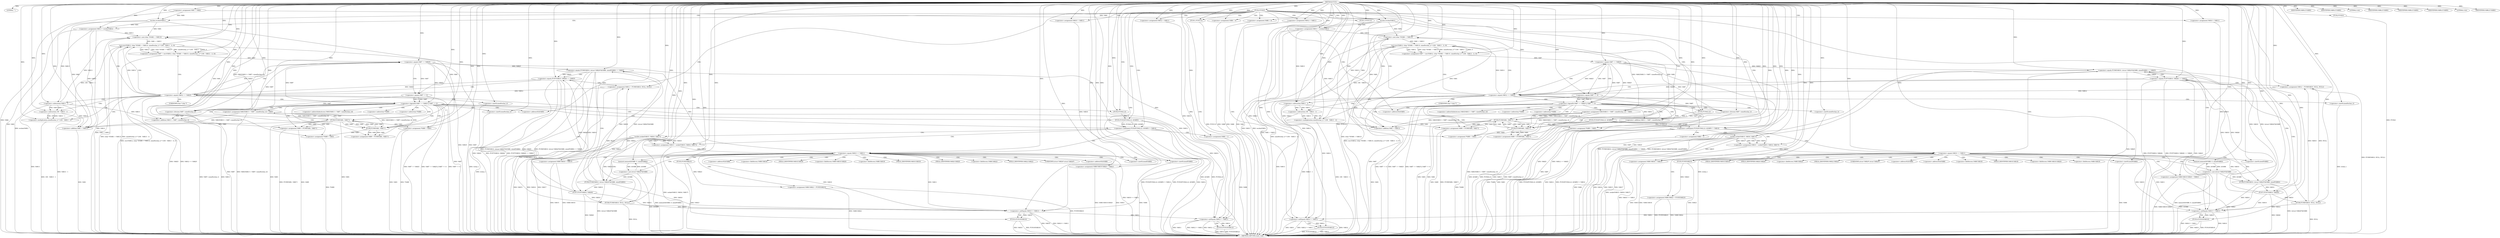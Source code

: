 digraph FUN1 {  
"1000100" [label = "(METHOD,FUN1)" ]
"1000493" [label = "(METHOD_RETURN,static void)" ]
"1000103" [label = "(LITERAL,\"\",)" ]
"1000104" [label = "(<operator>.assignment,VAR1 = VAR2)" ]
"1000108" [label = "(FUN2,FUN2())" ]
"1000113" [label = "(<operator>.assignment,VAR6 = 0)" ]
"1000120" [label = "(<operator>.assignment,VAR10 = VAR11)" ]
"1000124" [label = "(<operator>.assignment,VAR12 = VAR11)" ]
"1000128" [label = "(<operator>.assignment,VAR13 = wcslen(VAR1))" ]
"1000130" [label = "(wcslen,wcslen(VAR1))" ]
"1000135" [label = "(<operator>.notEquals,FUN3(FUN4(2,2), &VAR5) != VAR14)" ]
"1000136" [label = "(FUN3,FUN3(FUN4(2,2), &VAR5))" ]
"1000137" [label = "(FUN4,FUN4(2,2))" ]
"1000145" [label = "(<operator>.assignment,VAR6 = 1)" ]
"1000148" [label = "(<operator>.assignment,VAR10 = socket(VAR15, VAR16, VAR17))" ]
"1000150" [label = "(socket,socket(VAR15, VAR16, VAR17))" ]
"1000155" [label = "(<operator>.equals,VAR10 == VAR11)" ]
"1000160" [label = "(memset,memset(&VAR8, 0, sizeof(VAR8)))" ]
"1000164" [label = "(<operator>.sizeOf,sizeof(VAR8))" ]
"1000166" [label = "(<operator>.assignment,VAR8.VAR18 = VAR15)" ]
"1000171" [label = "(<operator>.assignment,VAR8.VAR19.VAR20 = VAR21)" ]
"1000178" [label = "(<operator>.assignment,VAR8.VAR22 = FUN5(VAR23))" ]
"1000182" [label = "(FUN5,FUN5(VAR23))" ]
"1000185" [label = "(<operator>.equals,FUN6(VAR10, (struct VAR24*)&VAR8, sizeof(VAR8)) == VAR25)" ]
"1000186" [label = "(FUN6,FUN6(VAR10, (struct VAR24*)&VAR8, sizeof(VAR8)))" ]
"1000188" [label = "(<operator>.cast,(struct VAR24*)&VAR8)" ]
"1000192" [label = "(<operator>.sizeOf,sizeof(VAR8))" ]
"1000198" [label = "(<operator>.equals,FUN7(VAR10, VAR26) == VAR25)" ]
"1000199" [label = "(FUN7,FUN7(VAR10, VAR26))" ]
"1000205" [label = "(<operator>.assignment,VAR12 = FUN8(VAR10, NULL, NULL))" ]
"1000207" [label = "(FUN8,FUN8(VAR10, NULL, NULL))" ]
"1000212" [label = "(<operator>.equals,VAR12 == VAR25)" ]
"1000217" [label = "(<operator>.assignment,VAR7 = recv(VAR12, (char *)(VAR1 + VAR13), sizeof(wchar_t) * (100 - VAR13 - 1), 0))" ]
"1000219" [label = "(recv,recv(VAR12, (char *)(VAR1 + VAR13), sizeof(wchar_t) * (100 - VAR13 - 1), 0))" ]
"1000221" [label = "(<operator>.cast,(char *)(VAR1 + VAR13))" ]
"1000223" [label = "(<operator>.addition,VAR1 + VAR13)" ]
"1000226" [label = "(<operator>.multiplication,sizeof(wchar_t) * (100 - VAR13 - 1))" ]
"1000227" [label = "(<operator>.sizeOf,sizeof(wchar_t))" ]
"1000229" [label = "(<operator>.subtraction,100 - VAR13 - 1)" ]
"1000231" [label = "(<operator>.subtraction,VAR13 - 1)" ]
"1000236" [label = "(<operator>.logicalOr,VAR7 == VAR25 || VAR7 == 0)" ]
"1000237" [label = "(<operator>.equals,VAR7 == VAR25)" ]
"1000240" [label = "(<operator>.equals,VAR7 == 0)" ]
"1000245" [label = "(<operator>.assignment,VAR1[VAR13 + VAR7 / sizeof(wchar_t)] = VAR3)" ]
"1000248" [label = "(<operator>.addition,VAR13 + VAR7 / sizeof(wchar_t))" ]
"1000250" [label = "(<operator>.division,VAR7 / sizeof(wchar_t))" ]
"1000252" [label = "(<operator>.sizeOf,sizeof(wchar_t))" ]
"1000255" [label = "(<operator>.assignment,VAR9 = FUN9(VAR1, VAR3''))" ]
"1000257" [label = "(FUN9,FUN9(VAR1, VAR3''))" ]
"1000261" [label = "(IDENTIFIER,VAR9,if (VAR9))" ]
"1000263" [label = "(<operator>.assignment,*VAR9 = VAR3)" ]
"1000267" [label = "(<operator>.assignment,VAR9 = FUN9(VAR1, VAR3''))" ]
"1000269" [label = "(FUN9,FUN9(VAR1, VAR3''))" ]
"1000273" [label = "(IDENTIFIER,VAR9,if (VAR9))" ]
"1000275" [label = "(<operator>.assignment,*VAR9 = VAR3)" ]
"1000279" [label = "(LITERAL,0,do)" ]
"1000281" [label = "(<operator>.notEquals,VAR10 != VAR11)" ]
"1000285" [label = "(FUN10,FUN10(VAR10))" ]
"1000288" [label = "(<operator>.notEquals,VAR12 != VAR11)" ]
"1000292" [label = "(FUN10,FUN10(VAR12))" ]
"1000295" [label = "(IDENTIFIER,VAR6,if (VAR6))" ]
"1000297" [label = "(FUN11,FUN11())" ]
"1000303" [label = "(<operator>.assignment,VAR6 = 0)" ]
"1000310" [label = "(<operator>.assignment,VAR10 = VAR11)" ]
"1000314" [label = "(<operator>.assignment,VAR12 = VAR11)" ]
"1000318" [label = "(<operator>.assignment,VAR13 = wcslen(VAR1))" ]
"1000320" [label = "(wcslen,wcslen(VAR1))" ]
"1000325" [label = "(<operator>.notEquals,FUN3(FUN4(2,2), &VAR5) != VAR14)" ]
"1000326" [label = "(FUN3,FUN3(FUN4(2,2), &VAR5))" ]
"1000327" [label = "(FUN4,FUN4(2,2))" ]
"1000335" [label = "(<operator>.assignment,VAR6 = 1)" ]
"1000338" [label = "(<operator>.assignment,VAR10 = socket(VAR15, VAR16, VAR17))" ]
"1000340" [label = "(socket,socket(VAR15, VAR16, VAR17))" ]
"1000345" [label = "(<operator>.equals,VAR10 == VAR11)" ]
"1000350" [label = "(memset,memset(&VAR8, 0, sizeof(VAR8)))" ]
"1000354" [label = "(<operator>.sizeOf,sizeof(VAR8))" ]
"1000356" [label = "(<operator>.assignment,VAR8.VAR18 = VAR15)" ]
"1000361" [label = "(<operator>.assignment,VAR8.VAR19.VAR20 = VAR21)" ]
"1000368" [label = "(<operator>.assignment,VAR8.VAR22 = FUN5(VAR23))" ]
"1000372" [label = "(FUN5,FUN5(VAR23))" ]
"1000375" [label = "(<operator>.equals,FUN6(VAR10, (struct VAR24*)&VAR8, sizeof(VAR8)) == VAR25)" ]
"1000376" [label = "(FUN6,FUN6(VAR10, (struct VAR24*)&VAR8, sizeof(VAR8)))" ]
"1000378" [label = "(<operator>.cast,(struct VAR24*)&VAR8)" ]
"1000382" [label = "(<operator>.sizeOf,sizeof(VAR8))" ]
"1000388" [label = "(<operator>.equals,FUN7(VAR10, VAR26) == VAR25)" ]
"1000389" [label = "(FUN7,FUN7(VAR10, VAR26))" ]
"1000395" [label = "(<operator>.assignment,VAR12 = FUN8(VAR10, NULL, NULL))" ]
"1000397" [label = "(FUN8,FUN8(VAR10, NULL, NULL))" ]
"1000402" [label = "(<operator>.equals,VAR12 == VAR25)" ]
"1000407" [label = "(<operator>.assignment,VAR7 = recv(VAR12, (char *)(VAR1 + VAR13), sizeof(wchar_t) * (100 - VAR13 - 1), 0))" ]
"1000409" [label = "(recv,recv(VAR12, (char *)(VAR1 + VAR13), sizeof(wchar_t) * (100 - VAR13 - 1), 0))" ]
"1000411" [label = "(<operator>.cast,(char *)(VAR1 + VAR13))" ]
"1000413" [label = "(<operator>.addition,VAR1 + VAR13)" ]
"1000416" [label = "(<operator>.multiplication,sizeof(wchar_t) * (100 - VAR13 - 1))" ]
"1000417" [label = "(<operator>.sizeOf,sizeof(wchar_t))" ]
"1000419" [label = "(<operator>.subtraction,100 - VAR13 - 1)" ]
"1000421" [label = "(<operator>.subtraction,VAR13 - 1)" ]
"1000426" [label = "(<operator>.logicalOr,VAR7 == VAR25 || VAR7 == 0)" ]
"1000427" [label = "(<operator>.equals,VAR7 == VAR25)" ]
"1000430" [label = "(<operator>.equals,VAR7 == 0)" ]
"1000435" [label = "(<operator>.assignment,VAR1[VAR13 + VAR7 / sizeof(wchar_t)] = VAR3)" ]
"1000438" [label = "(<operator>.addition,VAR13 + VAR7 / sizeof(wchar_t))" ]
"1000440" [label = "(<operator>.division,VAR7 / sizeof(wchar_t))" ]
"1000442" [label = "(<operator>.sizeOf,sizeof(wchar_t))" ]
"1000445" [label = "(<operator>.assignment,VAR9 = FUN9(VAR1, VAR3''))" ]
"1000447" [label = "(FUN9,FUN9(VAR1, VAR3''))" ]
"1000451" [label = "(IDENTIFIER,VAR9,if (VAR9))" ]
"1000453" [label = "(<operator>.assignment,*VAR9 = VAR3)" ]
"1000457" [label = "(<operator>.assignment,VAR9 = FUN9(VAR1, VAR3''))" ]
"1000459" [label = "(FUN9,FUN9(VAR1, VAR3''))" ]
"1000463" [label = "(IDENTIFIER,VAR9,if (VAR9))" ]
"1000465" [label = "(<operator>.assignment,*VAR9 = VAR3)" ]
"1000469" [label = "(LITERAL,0,do)" ]
"1000471" [label = "(<operator>.notEquals,VAR10 != VAR11)" ]
"1000475" [label = "(FUN10,FUN10(VAR10))" ]
"1000478" [label = "(<operator>.notEquals,VAR12 != VAR11)" ]
"1000482" [label = "(FUN10,FUN10(VAR12))" ]
"1000485" [label = "(IDENTIFIER,VAR6,if (VAR6))" ]
"1000487" [label = "(FUN11,FUN11())" ]
"1000489" [label = "(FUN2,FUN2())" ]
"1000140" [label = "(<operator>.addressOf,&VAR5)" ]
"1000161" [label = "(<operator>.addressOf,&VAR8)" ]
"1000167" [label = "(<operator>.fieldAccess,VAR8.VAR18)" ]
"1000169" [label = "(FIELD_IDENTIFIER,VAR18,VAR18)" ]
"1000172" [label = "(<operator>.fieldAccess,VAR8.VAR19.VAR20)" ]
"1000173" [label = "(<operator>.fieldAccess,VAR8.VAR19)" ]
"1000175" [label = "(FIELD_IDENTIFIER,VAR19,VAR19)" ]
"1000176" [label = "(FIELD_IDENTIFIER,VAR20,VAR20)" ]
"1000179" [label = "(<operator>.fieldAccess,VAR8.VAR22)" ]
"1000181" [label = "(FIELD_IDENTIFIER,VAR22,VAR22)" ]
"1000189" [label = "(UNKNOWN,struct VAR24*,struct VAR24*)" ]
"1000190" [label = "(<operator>.addressOf,&VAR8)" ]
"1000222" [label = "(UNKNOWN,char *,char *)" ]
"1000246" [label = "(<operator>.indirectIndexAccess,VAR1[VAR13 + VAR7 / sizeof(wchar_t)])" ]
"1000264" [label = "(<operator>.indirection,*VAR9)" ]
"1000276" [label = "(<operator>.indirection,*VAR9)" ]
"1000330" [label = "(<operator>.addressOf,&VAR5)" ]
"1000351" [label = "(<operator>.addressOf,&VAR8)" ]
"1000357" [label = "(<operator>.fieldAccess,VAR8.VAR18)" ]
"1000359" [label = "(FIELD_IDENTIFIER,VAR18,VAR18)" ]
"1000362" [label = "(<operator>.fieldAccess,VAR8.VAR19.VAR20)" ]
"1000363" [label = "(<operator>.fieldAccess,VAR8.VAR19)" ]
"1000365" [label = "(FIELD_IDENTIFIER,VAR19,VAR19)" ]
"1000366" [label = "(FIELD_IDENTIFIER,VAR20,VAR20)" ]
"1000369" [label = "(<operator>.fieldAccess,VAR8.VAR22)" ]
"1000371" [label = "(FIELD_IDENTIFIER,VAR22,VAR22)" ]
"1000379" [label = "(UNKNOWN,struct VAR24*,struct VAR24*)" ]
"1000380" [label = "(<operator>.addressOf,&VAR8)" ]
"1000412" [label = "(UNKNOWN,char *,char *)" ]
"1000436" [label = "(<operator>.indirectIndexAccess,VAR1[VAR13 + VAR7 / sizeof(wchar_t)])" ]
"1000454" [label = "(<operator>.indirection,*VAR9)" ]
"1000466" [label = "(<operator>.indirection,*VAR9)" ]
  "1000388" -> "1000493"  [ label = "DDG: FUN7(VAR10, VAR26) == VAR25"] 
  "1000178" -> "1000493"  [ label = "DDG: FUN5(VAR23)"] 
  "1000325" -> "1000493"  [ label = "DDG: FUN3(FUN4(2,2), &VAR5)"] 
  "1000368" -> "1000493"  [ label = "DDG: VAR8.VAR22"] 
  "1000427" -> "1000493"  [ label = "DDG: VAR7"] 
  "1000186" -> "1000493"  [ label = "DDG: (struct VAR24*)&VAR8"] 
  "1000128" -> "1000493"  [ label = "DDG: wcslen(VAR1)"] 
  "1000285" -> "1000493"  [ label = "DDG: VAR10"] 
  "1000185" -> "1000493"  [ label = "DDG: FUN6(VAR10, (struct VAR24*)&VAR8, sizeof(VAR8))"] 
  "1000459" -> "1000493"  [ label = "DDG: VAR3"] 
  "1000135" -> "1000493"  [ label = "DDG: VAR14"] 
  "1000459" -> "1000493"  [ label = "DDG: VAR1"] 
  "1000395" -> "1000493"  [ label = "DDG: FUN8(VAR10, NULL, NULL)"] 
  "1000171" -> "1000493"  [ label = "DDG: VAR8.VAR19.VAR20"] 
  "1000375" -> "1000493"  [ label = "DDG: FUN6(VAR10, (struct VAR24*)&VAR8, sizeof(VAR8))"] 
  "1000219" -> "1000493"  [ label = "DDG: (char *)(VAR1 + VAR13)"] 
  "1000250" -> "1000493"  [ label = "DDG: VAR7"] 
  "1000335" -> "1000493"  [ label = "DDG: VAR6"] 
  "1000185" -> "1000493"  [ label = "DDG: VAR25"] 
  "1000375" -> "1000493"  [ label = "DDG: FUN6(VAR10, (struct VAR24*)&VAR8, sizeof(VAR8)) == VAR25"] 
  "1000199" -> "1000493"  [ label = "DDG: VAR26"] 
  "1000292" -> "1000493"  [ label = "DDG: FUN10(VAR12)"] 
  "1000435" -> "1000493"  [ label = "DDG: VAR1[VAR13 + VAR7 / sizeof(wchar_t)]"] 
  "1000382" -> "1000493"  [ label = "DDG: VAR8"] 
  "1000221" -> "1000493"  [ label = "DDG: VAR1 + VAR13"] 
  "1000236" -> "1000493"  [ label = "DDG: VAR7 == VAR25"] 
  "1000207" -> "1000493"  [ label = "DDG: NULL"] 
  "1000457" -> "1000493"  [ label = "DDG: FUN9(VAR1, VAR3'')"] 
  "1000285" -> "1000493"  [ label = "DDG: FUN10(VAR10)"] 
  "1000281" -> "1000493"  [ label = "DDG: VAR10"] 
  "1000388" -> "1000493"  [ label = "DDG: FUN7(VAR10, VAR26)"] 
  "1000426" -> "1000493"  [ label = "DDG: VAR7 == VAR25"] 
  "1000185" -> "1000493"  [ label = "DDG: FUN6(VAR10, (struct VAR24*)&VAR8, sizeof(VAR8)) == VAR25"] 
  "1000442" -> "1000493"  [ label = "DDG: wchar_t"] 
  "1000409" -> "1000493"  [ label = "DDG: (char *)(VAR1 + VAR13)"] 
  "1000489" -> "1000493"  [ label = "DDG: FUN2()"] 
  "1000150" -> "1000493"  [ label = "DDG: VAR15"] 
  "1000236" -> "1000493"  [ label = "DDG: VAR7 == VAR25 || VAR7 == 0"] 
  "1000237" -> "1000493"  [ label = "DDG: VAR25"] 
  "1000288" -> "1000493"  [ label = "DDG: VAR11"] 
  "1000375" -> "1000493"  [ label = "DDG: VAR25"] 
  "1000188" -> "1000493"  [ label = "DDG: &VAR8"] 
  "1000303" -> "1000493"  [ label = "DDG: VAR6"] 
  "1000471" -> "1000493"  [ label = "DDG: VAR10"] 
  "1000252" -> "1000493"  [ label = "DDG: wchar_t"] 
  "1000340" -> "1000493"  [ label = "DDG: VAR17"] 
  "1000292" -> "1000493"  [ label = "DDG: VAR12"] 
  "1000407" -> "1000493"  [ label = "DDG: recv(VAR12, (char *)(VAR1 + VAR13), sizeof(wchar_t) * (100 - VAR13 - 1), 0)"] 
  "1000178" -> "1000493"  [ label = "DDG: VAR8.VAR22"] 
  "1000465" -> "1000493"  [ label = "DDG: VAR3"] 
  "1000356" -> "1000493"  [ label = "DDG: VAR8.VAR18"] 
  "1000438" -> "1000493"  [ label = "DDG: VAR7 / sizeof(wchar_t)"] 
  "1000388" -> "1000493"  [ label = "DDG: VAR25"] 
  "1000219" -> "1000493"  [ label = "DDG: sizeof(wchar_t) * (100 - VAR13 - 1)"] 
  "1000217" -> "1000493"  [ label = "DDG: recv(VAR12, (char *)(VAR1 + VAR13), sizeof(wchar_t) * (100 - VAR13 - 1), 0)"] 
  "1000402" -> "1000493"  [ label = "DDG: VAR25"] 
  "1000236" -> "1000493"  [ label = "DDG: VAR7 == 0"] 
  "1000160" -> "1000493"  [ label = "DDG: memset(&VAR8, 0, sizeof(VAR8))"] 
  "1000227" -> "1000493"  [ label = "DDG: wchar_t"] 
  "1000212" -> "1000493"  [ label = "DDG: VAR25"] 
  "1000318" -> "1000493"  [ label = "DDG: VAR13"] 
  "1000402" -> "1000493"  [ label = "DDG: VAR12 == VAR25"] 
  "1000237" -> "1000493"  [ label = "DDG: VAR7"] 
  "1000113" -> "1000493"  [ label = "DDG: VAR6"] 
  "1000482" -> "1000493"  [ label = "DDG: VAR12"] 
  "1000136" -> "1000493"  [ label = "DDG: &VAR5"] 
  "1000150" -> "1000493"  [ label = "DDG: VAR16"] 
  "1000267" -> "1000493"  [ label = "DDG: FUN9(VAR1, VAR3'')"] 
  "1000378" -> "1000493"  [ label = "DDG: &VAR8"] 
  "1000128" -> "1000493"  [ label = "DDG: VAR13"] 
  "1000155" -> "1000493"  [ label = "DDG: VAR10 == VAR11"] 
  "1000166" -> "1000493"  [ label = "DDG: VAR8.VAR18"] 
  "1000288" -> "1000493"  [ label = "DDG: VAR12"] 
  "1000426" -> "1000493"  [ label = "DDG: VAR7 == VAR25 || VAR7 == 0"] 
  "1000325" -> "1000493"  [ label = "DDG: VAR14"] 
  "1000267" -> "1000493"  [ label = "DDG: VAR9"] 
  "1000226" -> "1000493"  [ label = "DDG: 100 - VAR13 - 1"] 
  "1000413" -> "1000493"  [ label = "DDG: VAR1"] 
  "1000475" -> "1000493"  [ label = "DDG: VAR10"] 
  "1000478" -> "1000493"  [ label = "DDG: VAR12"] 
  "1000263" -> "1000493"  [ label = "DDG: *VAR9"] 
  "1000421" -> "1000493"  [ label = "DDG: VAR13"] 
  "1000372" -> "1000493"  [ label = "DDG: VAR23"] 
  "1000411" -> "1000493"  [ label = "DDG: VAR1 + VAR13"] 
  "1000475" -> "1000493"  [ label = "DDG: FUN10(VAR10)"] 
  "1000478" -> "1000493"  [ label = "DDG: VAR11"] 
  "1000150" -> "1000493"  [ label = "DDG: VAR17"] 
  "1000397" -> "1000493"  [ label = "DDG: NULL"] 
  "1000205" -> "1000493"  [ label = "DDG: FUN8(VAR10, NULL, NULL)"] 
  "1000340" -> "1000493"  [ label = "DDG: VAR16"] 
  "1000326" -> "1000493"  [ label = "DDG: &VAR5"] 
  "1000361" -> "1000493"  [ label = "DDG: VAR21"] 
  "1000229" -> "1000493"  [ label = "DDG: VAR13 - 1"] 
  "1000430" -> "1000493"  [ label = "DDG: VAR7"] 
  "1000275" -> "1000493"  [ label = "DDG: VAR3"] 
  "1000409" -> "1000493"  [ label = "DDG: sizeof(wchar_t) * (100 - VAR13 - 1)"] 
  "1000417" -> "1000493"  [ label = "DDG: wchar_t"] 
  "1000275" -> "1000493"  [ label = "DDG: *VAR9"] 
  "1000350" -> "1000493"  [ label = "DDG: memset(&VAR8, 0, sizeof(VAR8))"] 
  "1000212" -> "1000493"  [ label = "DDG: VAR12 == VAR25"] 
  "1000297" -> "1000493"  [ label = "DDG: FUN11()"] 
  "1000198" -> "1000493"  [ label = "DDG: FUN7(VAR10, VAR26)"] 
  "1000356" -> "1000493"  [ label = "DDG: VAR15"] 
  "1000231" -> "1000493"  [ label = "DDG: VAR13"] 
  "1000376" -> "1000493"  [ label = "DDG: (struct VAR24*)&VAR8"] 
  "1000338" -> "1000493"  [ label = "DDG: socket(VAR15, VAR16, VAR17)"] 
  "1000135" -> "1000493"  [ label = "DDG: FUN3(FUN4(2,2), &VAR5) != VAR14"] 
  "1000192" -> "1000493"  [ label = "DDG: VAR8"] 
  "1000325" -> "1000493"  [ label = "DDG: FUN3(FUN4(2,2), &VAR5) != VAR14"] 
  "1000281" -> "1000493"  [ label = "DDG: VAR10 != VAR11"] 
  "1000135" -> "1000493"  [ label = "DDG: FUN3(FUN4(2,2), &VAR5)"] 
  "1000419" -> "1000493"  [ label = "DDG: VAR13 - 1"] 
  "1000288" -> "1000493"  [ label = "DDG: VAR12 != VAR11"] 
  "1000361" -> "1000493"  [ label = "DDG: VAR8.VAR19.VAR20"] 
  "1000457" -> "1000493"  [ label = "DDG: VAR9"] 
  "1000171" -> "1000493"  [ label = "DDG: VAR21"] 
  "1000440" -> "1000493"  [ label = "DDG: VAR7"] 
  "1000166" -> "1000493"  [ label = "DDG: VAR15"] 
  "1000389" -> "1000493"  [ label = "DDG: VAR26"] 
  "1000269" -> "1000493"  [ label = "DDG: VAR1"] 
  "1000148" -> "1000493"  [ label = "DDG: socket(VAR15, VAR16, VAR17)"] 
  "1000471" -> "1000493"  [ label = "DDG: VAR10 != VAR11"] 
  "1000248" -> "1000493"  [ label = "DDG: VAR7 / sizeof(wchar_t)"] 
  "1000326" -> "1000493"  [ label = "DDG: FUN4(2,2)"] 
  "1000320" -> "1000493"  [ label = "DDG: VAR1"] 
  "1000318" -> "1000493"  [ label = "DDG: wcslen(VAR1)"] 
  "1000368" -> "1000493"  [ label = "DDG: FUN5(VAR23)"] 
  "1000416" -> "1000493"  [ label = "DDG: 100 - VAR13 - 1"] 
  "1000426" -> "1000493"  [ label = "DDG: VAR7 == 0"] 
  "1000438" -> "1000493"  [ label = "DDG: VAR13"] 
  "1000345" -> "1000493"  [ label = "DDG: VAR10 == VAR11"] 
  "1000245" -> "1000493"  [ label = "DDG: VAR1[VAR13 + VAR7 / sizeof(wchar_t)]"] 
  "1000478" -> "1000493"  [ label = "DDG: VAR12 != VAR11"] 
  "1000145" -> "1000493"  [ label = "DDG: VAR6"] 
  "1000240" -> "1000493"  [ label = "DDG: VAR7"] 
  "1000453" -> "1000493"  [ label = "DDG: *VAR9"] 
  "1000487" -> "1000493"  [ label = "DDG: FUN11()"] 
  "1000340" -> "1000493"  [ label = "DDG: VAR15"] 
  "1000269" -> "1000493"  [ label = "DDG: VAR3"] 
  "1000427" -> "1000493"  [ label = "DDG: VAR25"] 
  "1000182" -> "1000493"  [ label = "DDG: VAR23"] 
  "1000136" -> "1000493"  [ label = "DDG: FUN4(2,2)"] 
  "1000104" -> "1000493"  [ label = "DDG: VAR2"] 
  "1000248" -> "1000493"  [ label = "DDG: VAR13"] 
  "1000223" -> "1000493"  [ label = "DDG: VAR1"] 
  "1000482" -> "1000493"  [ label = "DDG: FUN10(VAR12)"] 
  "1000465" -> "1000493"  [ label = "DDG: *VAR9"] 
  "1000198" -> "1000493"  [ label = "DDG: FUN7(VAR10, VAR26) == VAR25"] 
  "1000130" -> "1000493"  [ label = "DDG: VAR1"] 
  "1000198" -> "1000493"  [ label = "DDG: VAR25"] 
  "1000100" -> "1000103"  [ label = "DDG: "] 
  "1000100" -> "1000104"  [ label = "DDG: "] 
  "1000100" -> "1000108"  [ label = "DDG: "] 
  "1000100" -> "1000113"  [ label = "DDG: "] 
  "1000100" -> "1000120"  [ label = "DDG: "] 
  "1000100" -> "1000124"  [ label = "DDG: "] 
  "1000130" -> "1000128"  [ label = "DDG: VAR1"] 
  "1000100" -> "1000128"  [ label = "DDG: "] 
  "1000104" -> "1000130"  [ label = "DDG: VAR1"] 
  "1000100" -> "1000130"  [ label = "DDG: "] 
  "1000136" -> "1000135"  [ label = "DDG: FUN4(2,2)"] 
  "1000136" -> "1000135"  [ label = "DDG: &VAR5"] 
  "1000137" -> "1000136"  [ label = "DDG: 2"] 
  "1000100" -> "1000137"  [ label = "DDG: "] 
  "1000100" -> "1000135"  [ label = "DDG: "] 
  "1000100" -> "1000145"  [ label = "DDG: "] 
  "1000150" -> "1000148"  [ label = "DDG: VAR15"] 
  "1000150" -> "1000148"  [ label = "DDG: VAR16"] 
  "1000150" -> "1000148"  [ label = "DDG: VAR17"] 
  "1000100" -> "1000148"  [ label = "DDG: "] 
  "1000100" -> "1000150"  [ label = "DDG: "] 
  "1000148" -> "1000155"  [ label = "DDG: VAR10"] 
  "1000100" -> "1000155"  [ label = "DDG: "] 
  "1000188" -> "1000160"  [ label = "DDG: &VAR8"] 
  "1000100" -> "1000160"  [ label = "DDG: "] 
  "1000100" -> "1000164"  [ label = "DDG: "] 
  "1000150" -> "1000166"  [ label = "DDG: VAR15"] 
  "1000100" -> "1000166"  [ label = "DDG: "] 
  "1000100" -> "1000171"  [ label = "DDG: "] 
  "1000182" -> "1000178"  [ label = "DDG: VAR23"] 
  "1000100" -> "1000182"  [ label = "DDG: "] 
  "1000186" -> "1000185"  [ label = "DDG: VAR10"] 
  "1000186" -> "1000185"  [ label = "DDG: (struct VAR24*)&VAR8"] 
  "1000155" -> "1000186"  [ label = "DDG: VAR10"] 
  "1000100" -> "1000186"  [ label = "DDG: "] 
  "1000188" -> "1000186"  [ label = "DDG: &VAR8"] 
  "1000160" -> "1000188"  [ label = "DDG: &VAR8"] 
  "1000100" -> "1000192"  [ label = "DDG: "] 
  "1000237" -> "1000185"  [ label = "DDG: VAR25"] 
  "1000100" -> "1000185"  [ label = "DDG: "] 
  "1000199" -> "1000198"  [ label = "DDG: VAR10"] 
  "1000199" -> "1000198"  [ label = "DDG: VAR26"] 
  "1000186" -> "1000199"  [ label = "DDG: VAR10"] 
  "1000100" -> "1000199"  [ label = "DDG: "] 
  "1000185" -> "1000198"  [ label = "DDG: VAR25"] 
  "1000100" -> "1000198"  [ label = "DDG: "] 
  "1000207" -> "1000205"  [ label = "DDG: VAR10"] 
  "1000207" -> "1000205"  [ label = "DDG: NULL"] 
  "1000100" -> "1000205"  [ label = "DDG: "] 
  "1000199" -> "1000207"  [ label = "DDG: VAR10"] 
  "1000100" -> "1000207"  [ label = "DDG: "] 
  "1000205" -> "1000212"  [ label = "DDG: VAR12"] 
  "1000100" -> "1000212"  [ label = "DDG: "] 
  "1000198" -> "1000212"  [ label = "DDG: VAR25"] 
  "1000219" -> "1000217"  [ label = "DDG: VAR12"] 
  "1000219" -> "1000217"  [ label = "DDG: (char *)(VAR1 + VAR13)"] 
  "1000219" -> "1000217"  [ label = "DDG: sizeof(wchar_t) * (100 - VAR13 - 1)"] 
  "1000219" -> "1000217"  [ label = "DDG: 0"] 
  "1000100" -> "1000217"  [ label = "DDG: "] 
  "1000212" -> "1000219"  [ label = "DDG: VAR12"] 
  "1000100" -> "1000219"  [ label = "DDG: "] 
  "1000221" -> "1000219"  [ label = "DDG: VAR1 + VAR13"] 
  "1000269" -> "1000221"  [ label = "DDG: VAR1"] 
  "1000245" -> "1000221"  [ label = "DDG: VAR1[VAR13 + VAR7 / sizeof(wchar_t)]"] 
  "1000130" -> "1000221"  [ label = "DDG: VAR1"] 
  "1000100" -> "1000221"  [ label = "DDG: "] 
  "1000128" -> "1000221"  [ label = "DDG: VAR13"] 
  "1000231" -> "1000221"  [ label = "DDG: VAR13"] 
  "1000269" -> "1000223"  [ label = "DDG: VAR1"] 
  "1000245" -> "1000223"  [ label = "DDG: VAR1[VAR13 + VAR7 / sizeof(wchar_t)]"] 
  "1000130" -> "1000223"  [ label = "DDG: VAR1"] 
  "1000100" -> "1000223"  [ label = "DDG: "] 
  "1000128" -> "1000223"  [ label = "DDG: VAR13"] 
  "1000231" -> "1000223"  [ label = "DDG: VAR13"] 
  "1000226" -> "1000219"  [ label = "DDG: 100 - VAR13 - 1"] 
  "1000100" -> "1000226"  [ label = "DDG: "] 
  "1000100" -> "1000227"  [ label = "DDG: "] 
  "1000229" -> "1000226"  [ label = "DDG: 100"] 
  "1000229" -> "1000226"  [ label = "DDG: VAR13 - 1"] 
  "1000100" -> "1000229"  [ label = "DDG: "] 
  "1000231" -> "1000229"  [ label = "DDG: VAR13"] 
  "1000231" -> "1000229"  [ label = "DDG: 1"] 
  "1000100" -> "1000231"  [ label = "DDG: "] 
  "1000128" -> "1000231"  [ label = "DDG: VAR13"] 
  "1000237" -> "1000236"  [ label = "DDG: VAR7"] 
  "1000237" -> "1000236"  [ label = "DDG: VAR25"] 
  "1000217" -> "1000237"  [ label = "DDG: VAR7"] 
  "1000100" -> "1000237"  [ label = "DDG: "] 
  "1000212" -> "1000237"  [ label = "DDG: VAR25"] 
  "1000240" -> "1000236"  [ label = "DDG: VAR7"] 
  "1000240" -> "1000236"  [ label = "DDG: 0"] 
  "1000237" -> "1000240"  [ label = "DDG: VAR7"] 
  "1000100" -> "1000240"  [ label = "DDG: "] 
  "1000269" -> "1000245"  [ label = "DDG: VAR3"] 
  "1000100" -> "1000245"  [ label = "DDG: "] 
  "1000231" -> "1000248"  [ label = "DDG: VAR13"] 
  "1000100" -> "1000248"  [ label = "DDG: "] 
  "1000250" -> "1000248"  [ label = "DDG: VAR7"] 
  "1000237" -> "1000250"  [ label = "DDG: VAR7"] 
  "1000240" -> "1000250"  [ label = "DDG: VAR7"] 
  "1000100" -> "1000250"  [ label = "DDG: "] 
  "1000100" -> "1000252"  [ label = "DDG: "] 
  "1000257" -> "1000255"  [ label = "DDG: VAR1"] 
  "1000257" -> "1000255"  [ label = "DDG: VAR3"] 
  "1000100" -> "1000255"  [ label = "DDG: "] 
  "1000245" -> "1000257"  [ label = "DDG: VAR1[VAR13 + VAR7 / sizeof(wchar_t)]"] 
  "1000100" -> "1000257"  [ label = "DDG: "] 
  "1000269" -> "1000257"  [ label = "DDG: VAR1"] 
  "1000130" -> "1000257"  [ label = "DDG: VAR1"] 
  "1000269" -> "1000257"  [ label = "DDG: VAR3"] 
  "1000100" -> "1000261"  [ label = "DDG: "] 
  "1000257" -> "1000263"  [ label = "DDG: VAR3"] 
  "1000100" -> "1000263"  [ label = "DDG: "] 
  "1000269" -> "1000267"  [ label = "DDG: VAR1"] 
  "1000269" -> "1000267"  [ label = "DDG: VAR3"] 
  "1000100" -> "1000267"  [ label = "DDG: "] 
  "1000257" -> "1000269"  [ label = "DDG: VAR1"] 
  "1000245" -> "1000269"  [ label = "DDG: VAR1[VAR13 + VAR7 / sizeof(wchar_t)]"] 
  "1000100" -> "1000269"  [ label = "DDG: "] 
  "1000257" -> "1000269"  [ label = "DDG: VAR3"] 
  "1000100" -> "1000273"  [ label = "DDG: "] 
  "1000269" -> "1000275"  [ label = "DDG: VAR3"] 
  "1000100" -> "1000275"  [ label = "DDG: "] 
  "1000100" -> "1000279"  [ label = "DDG: "] 
  "1000186" -> "1000281"  [ label = "DDG: VAR10"] 
  "1000199" -> "1000281"  [ label = "DDG: VAR10"] 
  "1000120" -> "1000281"  [ label = "DDG: VAR10"] 
  "1000207" -> "1000281"  [ label = "DDG: VAR10"] 
  "1000155" -> "1000281"  [ label = "DDG: VAR10"] 
  "1000100" -> "1000281"  [ label = "DDG: "] 
  "1000155" -> "1000281"  [ label = "DDG: VAR11"] 
  "1000281" -> "1000285"  [ label = "DDG: VAR10"] 
  "1000100" -> "1000285"  [ label = "DDG: "] 
  "1000124" -> "1000288"  [ label = "DDG: VAR12"] 
  "1000212" -> "1000288"  [ label = "DDG: VAR12"] 
  "1000219" -> "1000288"  [ label = "DDG: VAR12"] 
  "1000100" -> "1000288"  [ label = "DDG: "] 
  "1000281" -> "1000288"  [ label = "DDG: VAR11"] 
  "1000288" -> "1000292"  [ label = "DDG: VAR12"] 
  "1000100" -> "1000292"  [ label = "DDG: "] 
  "1000100" -> "1000295"  [ label = "DDG: "] 
  "1000100" -> "1000297"  [ label = "DDG: "] 
  "1000100" -> "1000303"  [ label = "DDG: "] 
  "1000100" -> "1000310"  [ label = "DDG: "] 
  "1000100" -> "1000314"  [ label = "DDG: "] 
  "1000320" -> "1000318"  [ label = "DDG: VAR1"] 
  "1000100" -> "1000318"  [ label = "DDG: "] 
  "1000104" -> "1000320"  [ label = "DDG: VAR1"] 
  "1000100" -> "1000320"  [ label = "DDG: "] 
  "1000326" -> "1000325"  [ label = "DDG: FUN4(2,2)"] 
  "1000326" -> "1000325"  [ label = "DDG: &VAR5"] 
  "1000327" -> "1000326"  [ label = "DDG: 2"] 
  "1000100" -> "1000327"  [ label = "DDG: "] 
  "1000100" -> "1000325"  [ label = "DDG: "] 
  "1000100" -> "1000335"  [ label = "DDG: "] 
  "1000340" -> "1000338"  [ label = "DDG: VAR15"] 
  "1000340" -> "1000338"  [ label = "DDG: VAR16"] 
  "1000340" -> "1000338"  [ label = "DDG: VAR17"] 
  "1000100" -> "1000338"  [ label = "DDG: "] 
  "1000100" -> "1000340"  [ label = "DDG: "] 
  "1000338" -> "1000345"  [ label = "DDG: VAR10"] 
  "1000100" -> "1000345"  [ label = "DDG: "] 
  "1000378" -> "1000350"  [ label = "DDG: &VAR8"] 
  "1000100" -> "1000350"  [ label = "DDG: "] 
  "1000100" -> "1000354"  [ label = "DDG: "] 
  "1000340" -> "1000356"  [ label = "DDG: VAR15"] 
  "1000100" -> "1000356"  [ label = "DDG: "] 
  "1000100" -> "1000361"  [ label = "DDG: "] 
  "1000372" -> "1000368"  [ label = "DDG: VAR23"] 
  "1000100" -> "1000372"  [ label = "DDG: "] 
  "1000376" -> "1000375"  [ label = "DDG: VAR10"] 
  "1000376" -> "1000375"  [ label = "DDG: (struct VAR24*)&VAR8"] 
  "1000345" -> "1000376"  [ label = "DDG: VAR10"] 
  "1000100" -> "1000376"  [ label = "DDG: "] 
  "1000378" -> "1000376"  [ label = "DDG: &VAR8"] 
  "1000350" -> "1000378"  [ label = "DDG: &VAR8"] 
  "1000100" -> "1000382"  [ label = "DDG: "] 
  "1000427" -> "1000375"  [ label = "DDG: VAR25"] 
  "1000100" -> "1000375"  [ label = "DDG: "] 
  "1000389" -> "1000388"  [ label = "DDG: VAR10"] 
  "1000389" -> "1000388"  [ label = "DDG: VAR26"] 
  "1000376" -> "1000389"  [ label = "DDG: VAR10"] 
  "1000100" -> "1000389"  [ label = "DDG: "] 
  "1000375" -> "1000388"  [ label = "DDG: VAR25"] 
  "1000100" -> "1000388"  [ label = "DDG: "] 
  "1000397" -> "1000395"  [ label = "DDG: VAR10"] 
  "1000397" -> "1000395"  [ label = "DDG: NULL"] 
  "1000100" -> "1000395"  [ label = "DDG: "] 
  "1000389" -> "1000397"  [ label = "DDG: VAR10"] 
  "1000100" -> "1000397"  [ label = "DDG: "] 
  "1000395" -> "1000402"  [ label = "DDG: VAR12"] 
  "1000100" -> "1000402"  [ label = "DDG: "] 
  "1000388" -> "1000402"  [ label = "DDG: VAR25"] 
  "1000409" -> "1000407"  [ label = "DDG: VAR12"] 
  "1000409" -> "1000407"  [ label = "DDG: (char *)(VAR1 + VAR13)"] 
  "1000409" -> "1000407"  [ label = "DDG: sizeof(wchar_t) * (100 - VAR13 - 1)"] 
  "1000409" -> "1000407"  [ label = "DDG: 0"] 
  "1000100" -> "1000407"  [ label = "DDG: "] 
  "1000402" -> "1000409"  [ label = "DDG: VAR12"] 
  "1000100" -> "1000409"  [ label = "DDG: "] 
  "1000411" -> "1000409"  [ label = "DDG: VAR1 + VAR13"] 
  "1000459" -> "1000411"  [ label = "DDG: VAR1"] 
  "1000435" -> "1000411"  [ label = "DDG: VAR1[VAR13 + VAR7 / sizeof(wchar_t)]"] 
  "1000320" -> "1000411"  [ label = "DDG: VAR1"] 
  "1000100" -> "1000411"  [ label = "DDG: "] 
  "1000318" -> "1000411"  [ label = "DDG: VAR13"] 
  "1000421" -> "1000411"  [ label = "DDG: VAR13"] 
  "1000459" -> "1000413"  [ label = "DDG: VAR1"] 
  "1000435" -> "1000413"  [ label = "DDG: VAR1[VAR13 + VAR7 / sizeof(wchar_t)]"] 
  "1000320" -> "1000413"  [ label = "DDG: VAR1"] 
  "1000100" -> "1000413"  [ label = "DDG: "] 
  "1000318" -> "1000413"  [ label = "DDG: VAR13"] 
  "1000421" -> "1000413"  [ label = "DDG: VAR13"] 
  "1000416" -> "1000409"  [ label = "DDG: 100 - VAR13 - 1"] 
  "1000100" -> "1000416"  [ label = "DDG: "] 
  "1000100" -> "1000417"  [ label = "DDG: "] 
  "1000419" -> "1000416"  [ label = "DDG: 100"] 
  "1000419" -> "1000416"  [ label = "DDG: VAR13 - 1"] 
  "1000100" -> "1000419"  [ label = "DDG: "] 
  "1000421" -> "1000419"  [ label = "DDG: VAR13"] 
  "1000421" -> "1000419"  [ label = "DDG: 1"] 
  "1000100" -> "1000421"  [ label = "DDG: "] 
  "1000318" -> "1000421"  [ label = "DDG: VAR13"] 
  "1000427" -> "1000426"  [ label = "DDG: VAR7"] 
  "1000427" -> "1000426"  [ label = "DDG: VAR25"] 
  "1000407" -> "1000427"  [ label = "DDG: VAR7"] 
  "1000100" -> "1000427"  [ label = "DDG: "] 
  "1000402" -> "1000427"  [ label = "DDG: VAR25"] 
  "1000430" -> "1000426"  [ label = "DDG: VAR7"] 
  "1000430" -> "1000426"  [ label = "DDG: 0"] 
  "1000427" -> "1000430"  [ label = "DDG: VAR7"] 
  "1000100" -> "1000430"  [ label = "DDG: "] 
  "1000459" -> "1000435"  [ label = "DDG: VAR3"] 
  "1000100" -> "1000435"  [ label = "DDG: "] 
  "1000421" -> "1000438"  [ label = "DDG: VAR13"] 
  "1000100" -> "1000438"  [ label = "DDG: "] 
  "1000440" -> "1000438"  [ label = "DDG: VAR7"] 
  "1000427" -> "1000440"  [ label = "DDG: VAR7"] 
  "1000430" -> "1000440"  [ label = "DDG: VAR7"] 
  "1000100" -> "1000440"  [ label = "DDG: "] 
  "1000100" -> "1000442"  [ label = "DDG: "] 
  "1000447" -> "1000445"  [ label = "DDG: VAR1"] 
  "1000447" -> "1000445"  [ label = "DDG: VAR3"] 
  "1000100" -> "1000445"  [ label = "DDG: "] 
  "1000435" -> "1000447"  [ label = "DDG: VAR1[VAR13 + VAR7 / sizeof(wchar_t)]"] 
  "1000100" -> "1000447"  [ label = "DDG: "] 
  "1000459" -> "1000447"  [ label = "DDG: VAR1"] 
  "1000320" -> "1000447"  [ label = "DDG: VAR1"] 
  "1000459" -> "1000447"  [ label = "DDG: VAR3"] 
  "1000100" -> "1000451"  [ label = "DDG: "] 
  "1000447" -> "1000453"  [ label = "DDG: VAR3"] 
  "1000100" -> "1000453"  [ label = "DDG: "] 
  "1000459" -> "1000457"  [ label = "DDG: VAR1"] 
  "1000459" -> "1000457"  [ label = "DDG: VAR3"] 
  "1000100" -> "1000457"  [ label = "DDG: "] 
  "1000435" -> "1000459"  [ label = "DDG: VAR1[VAR13 + VAR7 / sizeof(wchar_t)]"] 
  "1000447" -> "1000459"  [ label = "DDG: VAR1"] 
  "1000100" -> "1000459"  [ label = "DDG: "] 
  "1000447" -> "1000459"  [ label = "DDG: VAR3"] 
  "1000100" -> "1000463"  [ label = "DDG: "] 
  "1000459" -> "1000465"  [ label = "DDG: VAR3"] 
  "1000100" -> "1000465"  [ label = "DDG: "] 
  "1000100" -> "1000469"  [ label = "DDG: "] 
  "1000376" -> "1000471"  [ label = "DDG: VAR10"] 
  "1000397" -> "1000471"  [ label = "DDG: VAR10"] 
  "1000310" -> "1000471"  [ label = "DDG: VAR10"] 
  "1000389" -> "1000471"  [ label = "DDG: VAR10"] 
  "1000345" -> "1000471"  [ label = "DDG: VAR10"] 
  "1000100" -> "1000471"  [ label = "DDG: "] 
  "1000345" -> "1000471"  [ label = "DDG: VAR11"] 
  "1000471" -> "1000475"  [ label = "DDG: VAR10"] 
  "1000100" -> "1000475"  [ label = "DDG: "] 
  "1000314" -> "1000478"  [ label = "DDG: VAR12"] 
  "1000402" -> "1000478"  [ label = "DDG: VAR12"] 
  "1000409" -> "1000478"  [ label = "DDG: VAR12"] 
  "1000100" -> "1000478"  [ label = "DDG: "] 
  "1000471" -> "1000478"  [ label = "DDG: VAR11"] 
  "1000478" -> "1000482"  [ label = "DDG: VAR12"] 
  "1000100" -> "1000482"  [ label = "DDG: "] 
  "1000100" -> "1000485"  [ label = "DDG: "] 
  "1000100" -> "1000487"  [ label = "DDG: "] 
  "1000100" -> "1000489"  [ label = "DDG: "] 
  "1000108" -> "1000128"  [ label = "CDG: "] 
  "1000108" -> "1000310"  [ label = "CDG: "] 
  "1000108" -> "1000281"  [ label = "CDG: "] 
  "1000108" -> "1000326"  [ label = "CDG: "] 
  "1000108" -> "1000330"  [ label = "CDG: "] 
  "1000108" -> "1000120"  [ label = "CDG: "] 
  "1000108" -> "1000314"  [ label = "CDG: "] 
  "1000108" -> "1000288"  [ label = "CDG: "] 
  "1000108" -> "1000303"  [ label = "CDG: "] 
  "1000108" -> "1000136"  [ label = "CDG: "] 
  "1000108" -> "1000137"  [ label = "CDG: "] 
  "1000108" -> "1000124"  [ label = "CDG: "] 
  "1000108" -> "1000325"  [ label = "CDG: "] 
  "1000108" -> "1000318"  [ label = "CDG: "] 
  "1000108" -> "1000130"  [ label = "CDG: "] 
  "1000108" -> "1000320"  [ label = "CDG: "] 
  "1000108" -> "1000135"  [ label = "CDG: "] 
  "1000108" -> "1000471"  [ label = "CDG: "] 
  "1000108" -> "1000478"  [ label = "CDG: "] 
  "1000108" -> "1000113"  [ label = "CDG: "] 
  "1000108" -> "1000327"  [ label = "CDG: "] 
  "1000108" -> "1000140"  [ label = "CDG: "] 
  "1000108" -> "1000297"  [ label = "CDG: "] 
  "1000108" -> "1000487"  [ label = "CDG: "] 
  "1000135" -> "1000148"  [ label = "CDG: "] 
  "1000135" -> "1000150"  [ label = "CDG: "] 
  "1000135" -> "1000145"  [ label = "CDG: "] 
  "1000135" -> "1000155"  [ label = "CDG: "] 
  "1000155" -> "1000161"  [ label = "CDG: "] 
  "1000155" -> "1000182"  [ label = "CDG: "] 
  "1000155" -> "1000188"  [ label = "CDG: "] 
  "1000155" -> "1000190"  [ label = "CDG: "] 
  "1000155" -> "1000167"  [ label = "CDG: "] 
  "1000155" -> "1000160"  [ label = "CDG: "] 
  "1000155" -> "1000192"  [ label = "CDG: "] 
  "1000155" -> "1000176"  [ label = "CDG: "] 
  "1000155" -> "1000189"  [ label = "CDG: "] 
  "1000155" -> "1000169"  [ label = "CDG: "] 
  "1000155" -> "1000173"  [ label = "CDG: "] 
  "1000155" -> "1000181"  [ label = "CDG: "] 
  "1000155" -> "1000164"  [ label = "CDG: "] 
  "1000155" -> "1000166"  [ label = "CDG: "] 
  "1000155" -> "1000175"  [ label = "CDG: "] 
  "1000155" -> "1000179"  [ label = "CDG: "] 
  "1000155" -> "1000185"  [ label = "CDG: "] 
  "1000155" -> "1000186"  [ label = "CDG: "] 
  "1000155" -> "1000172"  [ label = "CDG: "] 
  "1000155" -> "1000178"  [ label = "CDG: "] 
  "1000155" -> "1000171"  [ label = "CDG: "] 
  "1000185" -> "1000199"  [ label = "CDG: "] 
  "1000185" -> "1000198"  [ label = "CDG: "] 
  "1000198" -> "1000212"  [ label = "CDG: "] 
  "1000198" -> "1000205"  [ label = "CDG: "] 
  "1000198" -> "1000207"  [ label = "CDG: "] 
  "1000212" -> "1000222"  [ label = "CDG: "] 
  "1000212" -> "1000226"  [ label = "CDG: "] 
  "1000212" -> "1000231"  [ label = "CDG: "] 
  "1000212" -> "1000221"  [ label = "CDG: "] 
  "1000212" -> "1000227"  [ label = "CDG: "] 
  "1000212" -> "1000219"  [ label = "CDG: "] 
  "1000212" -> "1000236"  [ label = "CDG: "] 
  "1000212" -> "1000217"  [ label = "CDG: "] 
  "1000212" -> "1000229"  [ label = "CDG: "] 
  "1000212" -> "1000237"  [ label = "CDG: "] 
  "1000212" -> "1000223"  [ label = "CDG: "] 
  "1000236" -> "1000269"  [ label = "CDG: "] 
  "1000236" -> "1000248"  [ label = "CDG: "] 
  "1000236" -> "1000267"  [ label = "CDG: "] 
  "1000236" -> "1000257"  [ label = "CDG: "] 
  "1000236" -> "1000255"  [ label = "CDG: "] 
  "1000236" -> "1000250"  [ label = "CDG: "] 
  "1000236" -> "1000245"  [ label = "CDG: "] 
  "1000236" -> "1000246"  [ label = "CDG: "] 
  "1000236" -> "1000252"  [ label = "CDG: "] 
  "1000236" -> "1000263"  [ label = "CDG: "] 
  "1000236" -> "1000264"  [ label = "CDG: "] 
  "1000236" -> "1000276"  [ label = "CDG: "] 
  "1000236" -> "1000275"  [ label = "CDG: "] 
  "1000236" -> "1000136"  [ label = "CDG: "] 
  "1000236" -> "1000137"  [ label = "CDG: "] 
  "1000236" -> "1000135"  [ label = "CDG: "] 
  "1000236" -> "1000140"  [ label = "CDG: "] 
  "1000237" -> "1000240"  [ label = "CDG: "] 
  "1000281" -> "1000285"  [ label = "CDG: "] 
  "1000288" -> "1000292"  [ label = "CDG: "] 
  "1000325" -> "1000340"  [ label = "CDG: "] 
  "1000325" -> "1000335"  [ label = "CDG: "] 
  "1000325" -> "1000345"  [ label = "CDG: "] 
  "1000325" -> "1000338"  [ label = "CDG: "] 
  "1000345" -> "1000362"  [ label = "CDG: "] 
  "1000345" -> "1000368"  [ label = "CDG: "] 
  "1000345" -> "1000382"  [ label = "CDG: "] 
  "1000345" -> "1000357"  [ label = "CDG: "] 
  "1000345" -> "1000376"  [ label = "CDG: "] 
  "1000345" -> "1000378"  [ label = "CDG: "] 
  "1000345" -> "1000350"  [ label = "CDG: "] 
  "1000345" -> "1000356"  [ label = "CDG: "] 
  "1000345" -> "1000361"  [ label = "CDG: "] 
  "1000345" -> "1000372"  [ label = "CDG: "] 
  "1000345" -> "1000369"  [ label = "CDG: "] 
  "1000345" -> "1000379"  [ label = "CDG: "] 
  "1000345" -> "1000371"  [ label = "CDG: "] 
  "1000345" -> "1000354"  [ label = "CDG: "] 
  "1000345" -> "1000375"  [ label = "CDG: "] 
  "1000345" -> "1000363"  [ label = "CDG: "] 
  "1000345" -> "1000380"  [ label = "CDG: "] 
  "1000345" -> "1000359"  [ label = "CDG: "] 
  "1000345" -> "1000351"  [ label = "CDG: "] 
  "1000345" -> "1000365"  [ label = "CDG: "] 
  "1000345" -> "1000366"  [ label = "CDG: "] 
  "1000375" -> "1000389"  [ label = "CDG: "] 
  "1000375" -> "1000388"  [ label = "CDG: "] 
  "1000388" -> "1000402"  [ label = "CDG: "] 
  "1000388" -> "1000397"  [ label = "CDG: "] 
  "1000388" -> "1000395"  [ label = "CDG: "] 
  "1000402" -> "1000412"  [ label = "CDG: "] 
  "1000402" -> "1000419"  [ label = "CDG: "] 
  "1000402" -> "1000413"  [ label = "CDG: "] 
  "1000402" -> "1000426"  [ label = "CDG: "] 
  "1000402" -> "1000409"  [ label = "CDG: "] 
  "1000402" -> "1000407"  [ label = "CDG: "] 
  "1000402" -> "1000427"  [ label = "CDG: "] 
  "1000402" -> "1000417"  [ label = "CDG: "] 
  "1000402" -> "1000421"  [ label = "CDG: "] 
  "1000402" -> "1000411"  [ label = "CDG: "] 
  "1000402" -> "1000416"  [ label = "CDG: "] 
  "1000426" -> "1000457"  [ label = "CDG: "] 
  "1000426" -> "1000435"  [ label = "CDG: "] 
  "1000426" -> "1000442"  [ label = "CDG: "] 
  "1000426" -> "1000436"  [ label = "CDG: "] 
  "1000426" -> "1000438"  [ label = "CDG: "] 
  "1000426" -> "1000459"  [ label = "CDG: "] 
  "1000426" -> "1000445"  [ label = "CDG: "] 
  "1000426" -> "1000447"  [ label = "CDG: "] 
  "1000426" -> "1000440"  [ label = "CDG: "] 
  "1000426" -> "1000326"  [ label = "CDG: "] 
  "1000426" -> "1000330"  [ label = "CDG: "] 
  "1000426" -> "1000325"  [ label = "CDG: "] 
  "1000426" -> "1000327"  [ label = "CDG: "] 
  "1000426" -> "1000454"  [ label = "CDG: "] 
  "1000426" -> "1000453"  [ label = "CDG: "] 
  "1000426" -> "1000465"  [ label = "CDG: "] 
  "1000426" -> "1000466"  [ label = "CDG: "] 
  "1000427" -> "1000430"  [ label = "CDG: "] 
  "1000471" -> "1000475"  [ label = "CDG: "] 
  "1000478" -> "1000482"  [ label = "CDG: "] 
}
